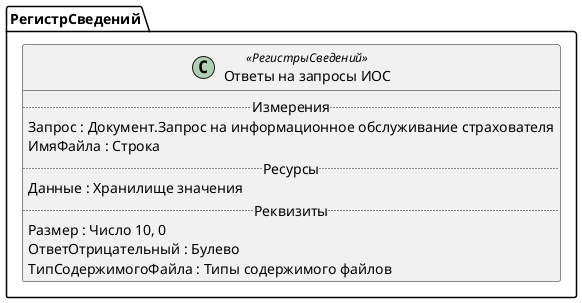 ﻿@startuml ОтветыНаЗапросыИОС
'!include templates.wsd
'..\include templates.wsd
class РегистрСведений.ОтветыНаЗапросыИОС as "Ответы на запросы ИОС" <<РегистрыСведений>>
{
..Измерения..
Запрос : Документ.Запрос на информационное обслуживание страхователя
ИмяФайла : Строка
..Ресурсы..
Данные : Хранилище значения
..Реквизиты..
Размер : Число 10, 0
ОтветОтрицательный : Булево
ТипСодержимогоФайла : Типы содержимого файлов
}
@enduml
